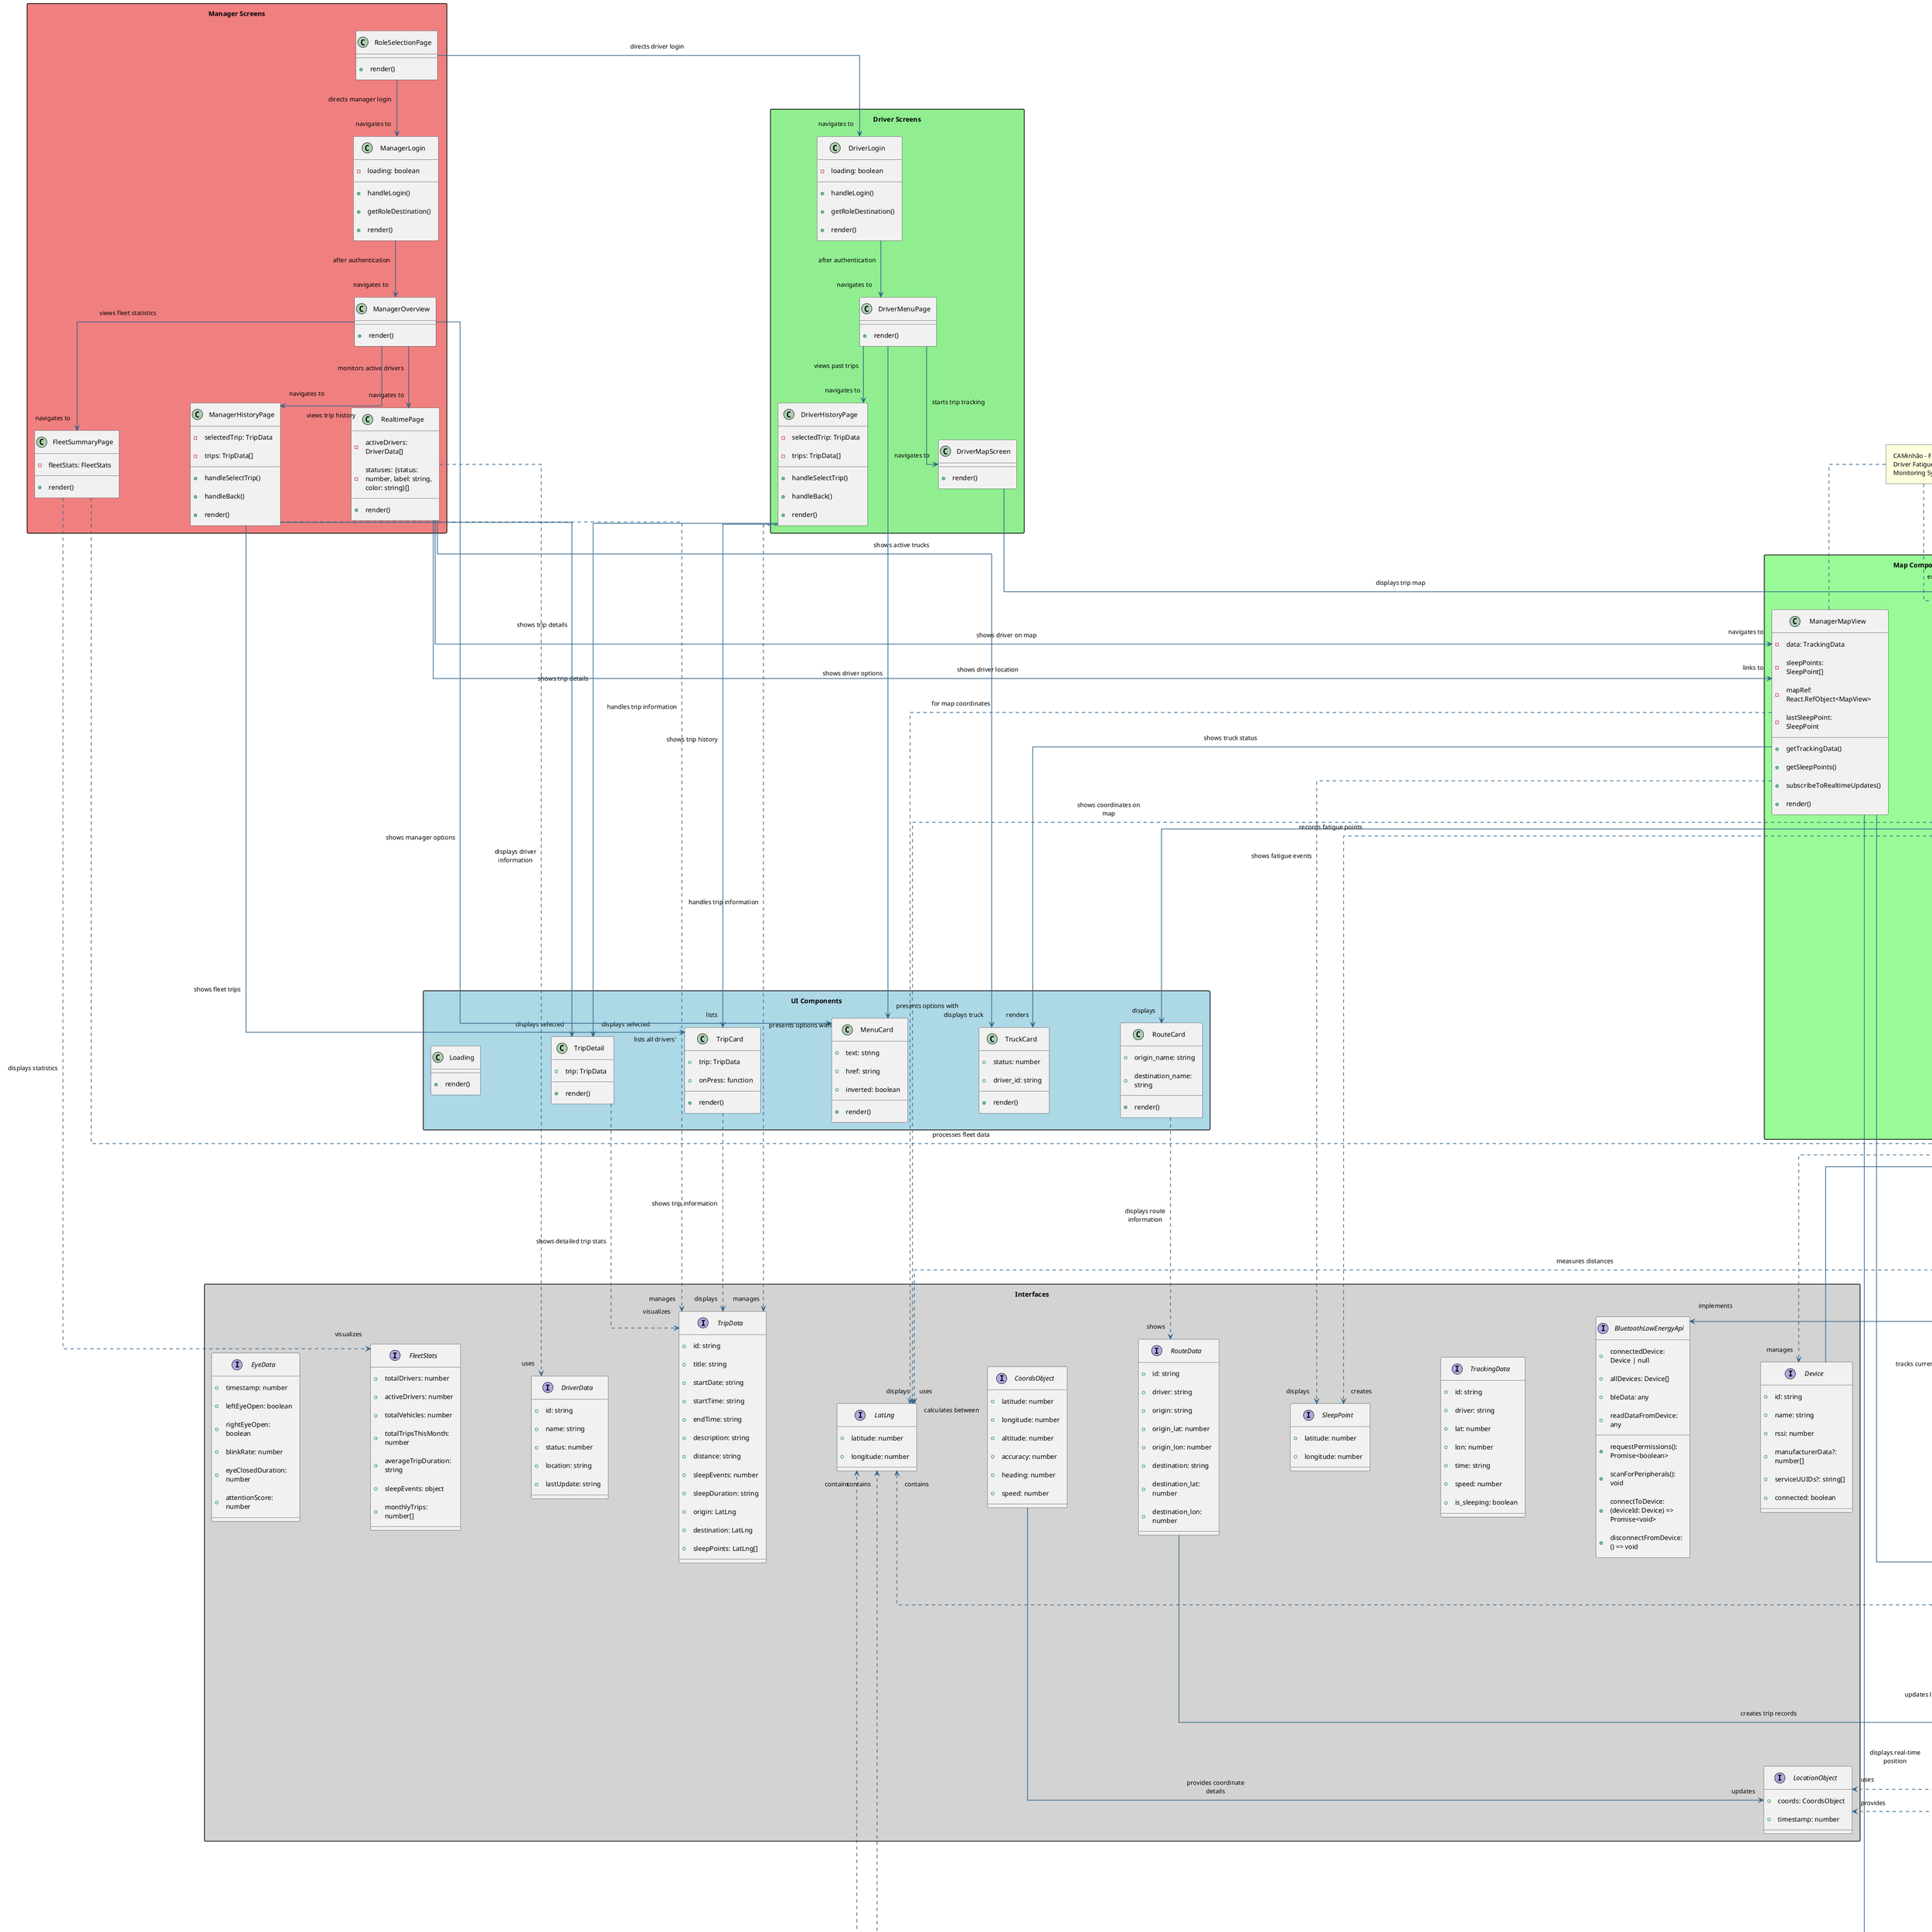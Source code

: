@startuml CAMinhão - Driver Fatigue Monitoring System

' Aumentando o espaçamento entre elementos
skinparam linetype ortho
skinparam nodesep 150
skinparam ranksep 120
skinparam packageStyle rectangle

' Configurações adicionais para melhorar a visualização
skinparam ArrowColor #33658a
skinparam ArrowThickness 1.5
skinparam Padding 10
skinparam componentMargin 20

' Configuração para ajudar com textos longos nas relações
skinparam wrapWidth 150
skinparam maxMessageSize 150

' Database Layer
package "Database Models" #LightYellow {
class Drivers {
+id: bigint
+name: text
+license_number: text
+phone: text
+email: text
+status: text
+date_hired: date
+created_at: timestamp
}

class Vehicles {
+id: bigint
+license_plate: text
+model: text
+year: integer
+status: text
+created_at: timestamp
}

class Trips {
+id: bigint
+driver_id: bigint
+vehicle_id: bigint
+origin_name: text
+origin_lat: double
+origin_lon: double
+destination_name: text
+destination_lat: double
+destination_lon: double
+distance: double
+start_time: timestamp
+end_time: timestamp
+status: text
+description: text
+created_at: timestamp
}

class Tracking {
+id: bigint
+driver_id: bigint
+trip_id: bigint
+vehicle_id: bigint
+lat: double
+lon: double
+speed: double
+is_sleeping: boolean
+road_index: integer
+timestamp: timestamp
}

class SleepEvents {
+id: bigint
+trip_id: bigint
+driver_id: bigint
+lat: double
+lon: double
+start_time: timestamp
+end_time: timestamp
+duration: interval
+severity: text
+created_at: timestamp
}

class Supervisors {
+id: bigint
+name: text
+email: text
+phone: text
+created_at: timestamp
}

class SupervisorDriver {
+supervisor_id: bigint
+driver_id: bigint
+assigned_date: timestamp
}

class TripStatistics {
+id: bigint
+month: integer
+year: integer
+total_trips: integer
+total_distance: double
+average_trip_duration: interval
+total_sleep_events: integer
+critical_sleep_incidents: integer
+created_at: timestamp
}

class Roads {
+road_id: text
+road_index: integer
+name: text
+lat: double
+lon: double
}
}

' Core UI Components
package "UI Components" #LightBlue {
class MenuCard {
+text: string
+href: string
+inverted: boolean
+render()
}

class TruckCard {
+status: number
+driver_id: string
+render()
}

class TripCard {
+trip: TripData
+onPress: function
+render()
}

class RouteCard {
+origin_name: string
+destination_name: string
+render()
}

class TripDetail {
+trip: TripData
+render()
}

class Loading {
+render()
}
}

' MapView Components
package "Map Components" #PaleGreen {
class DriverMapView {
-location: LocationObject
-data: RouteData
-sleepPoints: SleepPoint[]
-isSleeping: boolean
-lastSleepTime: number
-isConnecting: boolean
+requestLocationPermissions()
+toggleSleepStatus()
+logRoute()
+watchPosition()
+render()
}

class ManagerMapView {
-data: TrackingData
-sleepPoints: SleepPoint[]
-mapRef: React.RefObject<MapView>
-lastSleepPoint: SleepPoint
+getTrackingData()
+getSleepPoints()
+subscribeToRealtimeUpdates()
+render()
}

class MapViewDirections {
+origin: LatLng
+destination: LatLng
+apikey: string
+strokeWidth: number
+render()
}
}

' Screens by Role
package "Driver Screens" #LightGreen {
class DriverLogin {
-loading: boolean
+handleLogin()
+getRoleDestination()
+render()
}

class DriverMenuPage {
+render()
}

class DriverMapScreen {
+render()
}

class DriverHistoryPage {
-selectedTrip: TripData
-trips: TripData[]
+handleSelectTrip()
+handleBack()
+render()
}
}

package "Manager Screens" #LightCoral {
class ManagerLogin {
-loading: boolean
+handleLogin()
+getRoleDestination()
+render()
}

class ManagerOverview {
+render()
}

class RealtimePage {
-activeDrivers: DriverData[]
-statuses: {status: number, label: string, color: string}[]
+render()
}

class ManagerHistoryPage {
-selectedTrip: TripData
-trips: TripData[]
+handleSelectTrip()
+handleBack()
+render()
}

class FleetSummaryPage {
-fleetStats: FleetStats
+render()
}

class RoleSelectionPage {
+render()
}
}

' Services
package "Services" #Lavender {
class SupabaseService {
+client: SupabaseClient
+from(table: string)
+channel(name: string)
+auth
}

class BLEModule {
-bleManager: BleManager
-allDevices: Device[]
-connectedDevice: Device
-bleData: any
+requestPermissions()
+scanForPeripherals()
+connectToDevice()
+disconnectFromDevice()
+readDataFromDevice()
}

class LocationService {
+requestPermissions()
+getCurrentPosition()
+watchPosition()
+calculateDistance()
}
}

' Data Types & Interfaces
package "Interfaces" #LightGrey {
interface TripData {
+id: string
+title: string
+startDate: string
+startTime: string
+endTime: string
+description: string
+distance: string
+sleepEvents: number
+sleepDuration: string
+origin: LatLng
+destination: LatLng
+sleepPoints: LatLng[]
}

interface RouteData {
+id: string
+driver: string
+origin: string
+origin_lat: number
+origin_lon: number
+destination: string
+destination_lat: number
+destination_lon: number
}

interface TrackingData {
+id: string
+driver: string
+lat: number
+lon: number
+time: string
+speed: number
+is_sleeping: boolean
}

interface SleepPoint {
+latitude: number
+longitude: number
}

interface DriverData {
+id: string
+name: string
+status: number
+location: string
+lastUpdate: string
}

interface FleetStats {
+totalDrivers: number
+activeDrivers: number
+totalVehicles: number
+totalTripsThisMonth: number
+averageTripDuration: string
+sleepEvents: object
+monthlyTrips: number[]
}

interface BluetoothLowEnergyApi {
+requestPermissions(): Promise<boolean>
+scanForPeripherals(): void
+connectToDevice: (deviceId: Device) => Promise<void>
+disconnectFromDevice: () => void
+connectedDevice: Device | null
+allDevices: Device[]
+bleData: any
+readDataFromDevice: any
}

interface LatLng {
+latitude: number
+longitude: number
}

interface LocationObject {
+coords: CoordsObject
+timestamp: number
}

interface CoordsObject {
+latitude: number
+longitude: number
+altitude: number
+accuracy: number
+heading: number
+speed: number
}

interface Device {
+id: string
+name: string
+rssi: number
+manufacturerData?: number[]
+serviceUUIDs?: string[]
+connected: boolean
}

' Interface para dados de monitoramento ocular
interface EyeData {
  +timestamp: number
  +leftEyeOpen: boolean
  +rightEyeOpen: boolean
  +blinkRate: number
  +eyeClosedDuration: number
  +attentionScore: number
}

}

' Dispositivos de Hardware
package "Hardware Devices" #Orange {
  class RaspberryPi {
    -model: string
    -ipAddress: string
    -connected: boolean
    -sleepDetectionActive: boolean
    -lastAlertTime: timestamp
    +connect()
    +disconnect()
    +startMonitoring()
    +stopMonitoring()
    +processEyeData(eyeState: EyeData)
    +detectFatigue(eyeClosedDuration: number)
    +sendAlertToApp(alertLevel: string)
    +sendDataToBracelet(command: string)
    +getStatus()
  }

  class VibrationBracelet {
    -id: string
    -batteryLevel: number
    -connected: boolean
    -vibrationIntensity: number
    -lastVibrationTime: timestamp
    +connect()
    +disconnect()
    +vibrate(intensity: number, duration: number)
    +checkBatteryLevel()
    +getStatus()
    +setPairingMode(active: boolean)
  }
}


' Database Relationships
Drivers "1" --* "many: tracks trips of" Trips
Vehicles "1" --* "many: used in" Trips
Trips "1" --* "many: generates" Tracking
Drivers "1" --* "many: has location" Tracking
Vehicles "1" --* "many: recorded in" Tracking
Trips "1" --* "many: contains" SleepEvents
Drivers "1" --* "many: experiences" SleepEvents
Supervisors "1" --* "many: supervises" SupervisorDriver
Drivers "1" --* "many: reports to" SupervisorDriver
Tracking "many: references" -- "1: identified by" Roads

' Component Relationships
DriverMapView --> "renders directions with" MapViewDirections
DriverMapView --> "displays" RouteCard
DriverMapView --> "creates" SleepEvents : creates fatigue events
DriverMapView --> "updates" Tracking : updates location data
DriverMapView ..> "connects to device via" BLEModule : detects fatigue
DriverMapView ..> "requests position from" LocationService : gets GPS coordinates

ManagerMapView --> "reads" Tracking : displays real-time position
ManagerMapView --> "displays historical" SleepEvents : shows fatigue events
ManagerMapView --> "renders" TruckCard : shows truck status

TripCard ..> "displays" TripData : shows trip information
TripDetail ..> "visualizes" TripData : shows detailed trip stats
RouteCard ..> "shows" RouteData : displays route information

DriverHistoryPage --> "lists" TripCard : shows trip history
DriverHistoryPage --> "displays selected" TripDetail : shows trip details
DriverHistoryPage ..> "manages" TripData : handles trip information

ManagerHistoryPage --> "lists all drivers'" TripCard : shows fleet trips
ManagerHistoryPage --> "displays selected" TripDetail : shows trip details
ManagerHistoryPage ..> "manages" TripData : handles trip information

RealtimePage --> "displays truck" TruckCard : shows active trucks
RealtimePage ..> "uses" DriverData : displays driver information
RealtimePage --> "navigates to" ManagerMapView : shows driver on map

FleetSummaryPage ..> "analyzes" TripStatistics : processes fleet data
FleetSummaryPage ..> "visualizes" FleetStats : displays statistics

DriverMenuPage --> "presents options with" MenuCard : shows driver options
ManagerOverview --> "presents options with" MenuCard : shows manager options

DriverMapScreen --> "embeds" DriverMapView : displays trip map
RealtimePage --> "links to" ManagerMapView : shows driver location

' Service Connections
SupabaseService ..> "manages" Drivers : stores driver data
SupabaseService ..> "manages" Vehicles : stores vehicle data
SupabaseService ..> "manages" Trips : stores trip data
SupabaseService ..> "manages" Tracking : stores location data
SupabaseService ..> "manages" SleepEvents : stores fatigue events
SupabaseService ..> "manages" Supervisors : stores supervisor data
SupabaseService ..> "manages" SupervisorDriver : stores assignments
SupabaseService ..> "manages" TripStatistics : stores analytics
SupabaseService ..> "manages" Roads : stores road data

BLEModule ..> "detects" SleepEvents : identifies fatigue events
BLEModule --> "implements" BluetoothLowEnergyApi : provides BLE functionality

RoleSelectionPage --> "navigates to" DriverLogin : directs driver login
RoleSelectionPage --> "navigates to" ManagerLogin : directs manager login
' Service Connections (adicionando relacionamentos que estão faltando)
LocationService ..> "provides" LocationObject : returns location data
LocationService ..> "calculates between" LatLng : measures distances

BLEModule ..> "manages" Device : scans and connects to devices

' Component Relationships (adicionando relacionamentos que estão faltando)
DriverMapView ..> "uses" LocationObject : tracks current position
DriverMapView ..> "creates" SleepPoint : records fatigue points
DriverMapView ..> "displays" LatLng : shows coordinates on map

ManagerMapView ..> "uses" LatLng : for map coordinates
ManagerMapView ..> "displays" SleepPoint : shows fatigue events

' Data Flow Relationships
Tracking ..> "contains" LatLng : stores coordinates
SleepEvents ..> "contains" LatLng : stores sleep event locations
Roads ..> "contains" LatLng : stores road coordinate points

' Screen Relationships
DriverLogin --> "navigates to" DriverMenuPage : after authentication
ManagerLogin --> "navigates to" ManagerOverview : after authentication
DriverMenuPage --> "navigates to" DriverMapScreen : starts trip tracking
DriverMenuPage --> "navigates to" DriverHistoryPage : views past trips
ManagerOverview --> "navigates to" RealtimePage : monitors active drivers
ManagerOverview --> "navigates to" ManagerHistoryPage : views trip history
ManagerOverview --> "navigates to" FleetSummaryPage : views fleet statistics

' Device Connections 
Device --> "provides data to" BLEModule : sends fatigue alerts
CoordsObject --> "updates" LocationObject : provides coordinate details

' RouteData relationship
RouteData --> "generates" Trips : creates trip records

' Relacionamentos dos novos dispositivos
RaspberryPi --> "controls" VibrationBracelet : sends vibration commands
RaspberryPi --> "detects" SleepEvents : identifies sleep patterns
RaspberryPi ..> "communicates with" BLEModule : sends alerts to app
BLEModule ..> "receives data from" RaspberryPi : gets fatigue status
DriverMapView ..> "connects to" RaspberryPi : receives real-time alerts
VibrationBracelet ..> "alerts" Drivers : notifies of fatigue detection


note "CAMinhão - Freight Driver Fatigue Monitoring System" as AppTitle
AppTitle .. DriverMapView
AppTitle .. ManagerMapView

@enduml
